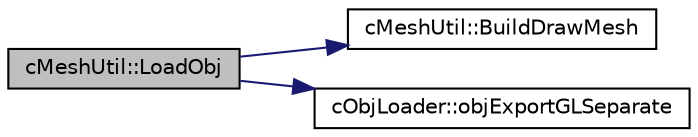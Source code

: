 digraph "cMeshUtil::LoadObj"
{
 // LATEX_PDF_SIZE
  edge [fontname="Helvetica",fontsize="10",labelfontname="Helvetica",labelfontsize="10"];
  node [fontname="Helvetica",fontsize="10",shape=record];
  rankdir="LR";
  Node1 [label="cMeshUtil::LoadObj",height=0.2,width=0.4,color="black", fillcolor="grey75", style="filled", fontcolor="black",tooltip=" "];
  Node1 -> Node2 [color="midnightblue",fontsize="10",style="solid",fontname="Helvetica"];
  Node2 [label="cMeshUtil::BuildDrawMesh",height=0.2,width=0.4,color="black", fillcolor="white", style="filled",URL="$classc_mesh_util.html#a99c580def2bd11bea53600a2467f5c91",tooltip=" "];
  Node1 -> Node3 [color="midnightblue",fontsize="10",style="solid",fontname="Helvetica"];
  Node3 [label="cObjLoader::objExportGLSeparate",height=0.2,width=0.4,color="black", fillcolor="white", style="filled",URL="$classc_obj_loader.html#afdb332e9ee4a1324f681b72268527742",tooltip=" "];
}
